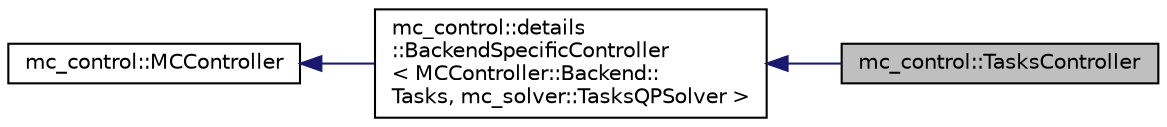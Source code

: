 digraph "mc_control::TasksController"
{
 // INTERACTIVE_SVG=YES
 // LATEX_PDF_SIZE
  edge [fontname="Helvetica",fontsize="10",labelfontname="Helvetica",labelfontsize="10"];
  node [fontname="Helvetica",fontsize="10",shape=record];
  rankdir="LR";
  Node1 [label="mc_control::TasksController",height=0.2,width=0.4,color="black", fillcolor="grey75", style="filled", fontcolor="black",tooltip=" "];
  Node2 -> Node1 [dir="back",color="midnightblue",fontsize="10",style="solid",fontname="Helvetica"];
  Node2 [label="mc_control::details\l::BackendSpecificController\l\< MCController::Backend::\lTasks, mc_solver::TasksQPSolver \>",height=0.2,width=0.4,color="black", fillcolor="white", style="filled",URL="$structmc__control_1_1details_1_1BackendSpecificController.html",tooltip=" "];
  Node3 -> Node2 [dir="back",color="midnightblue",fontsize="10",style="solid",fontname="Helvetica"];
  Node3 [label="mc_control::MCController",height=0.2,width=0.4,color="black", fillcolor="white", style="filled",URL="$structmc__control_1_1MCController.html",tooltip="MCController is the base class to implement all controllers. It assumes that at least two robots are ..."];
}
